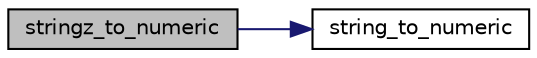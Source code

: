digraph "stringz_to_numeric"
{
 // LATEX_PDF_SIZE
  edge [fontname="Helvetica",fontsize="10",labelfontname="Helvetica",labelfontsize="10"];
  node [fontname="Helvetica",fontsize="10",shape=record];
  rankdir="LR";
  Node1 [label="stringz_to_numeric",height=0.2,width=0.4,color="black", fillcolor="grey75", style="filled", fontcolor="black",tooltip="convert a zero terminated string to NUMERIC"];
  Node1 -> Node2 [color="midnightblue",fontsize="10",style="solid",fontname="Helvetica"];
  Node2 [label="string_to_numeric",height=0.2,width=0.4,color="black", fillcolor="white", style="filled",URL="$a00560.html#ga28c75aff2615032005257af7455ed70d",tooltip="convert a number in string to a TDSNUMERIC"];
}
